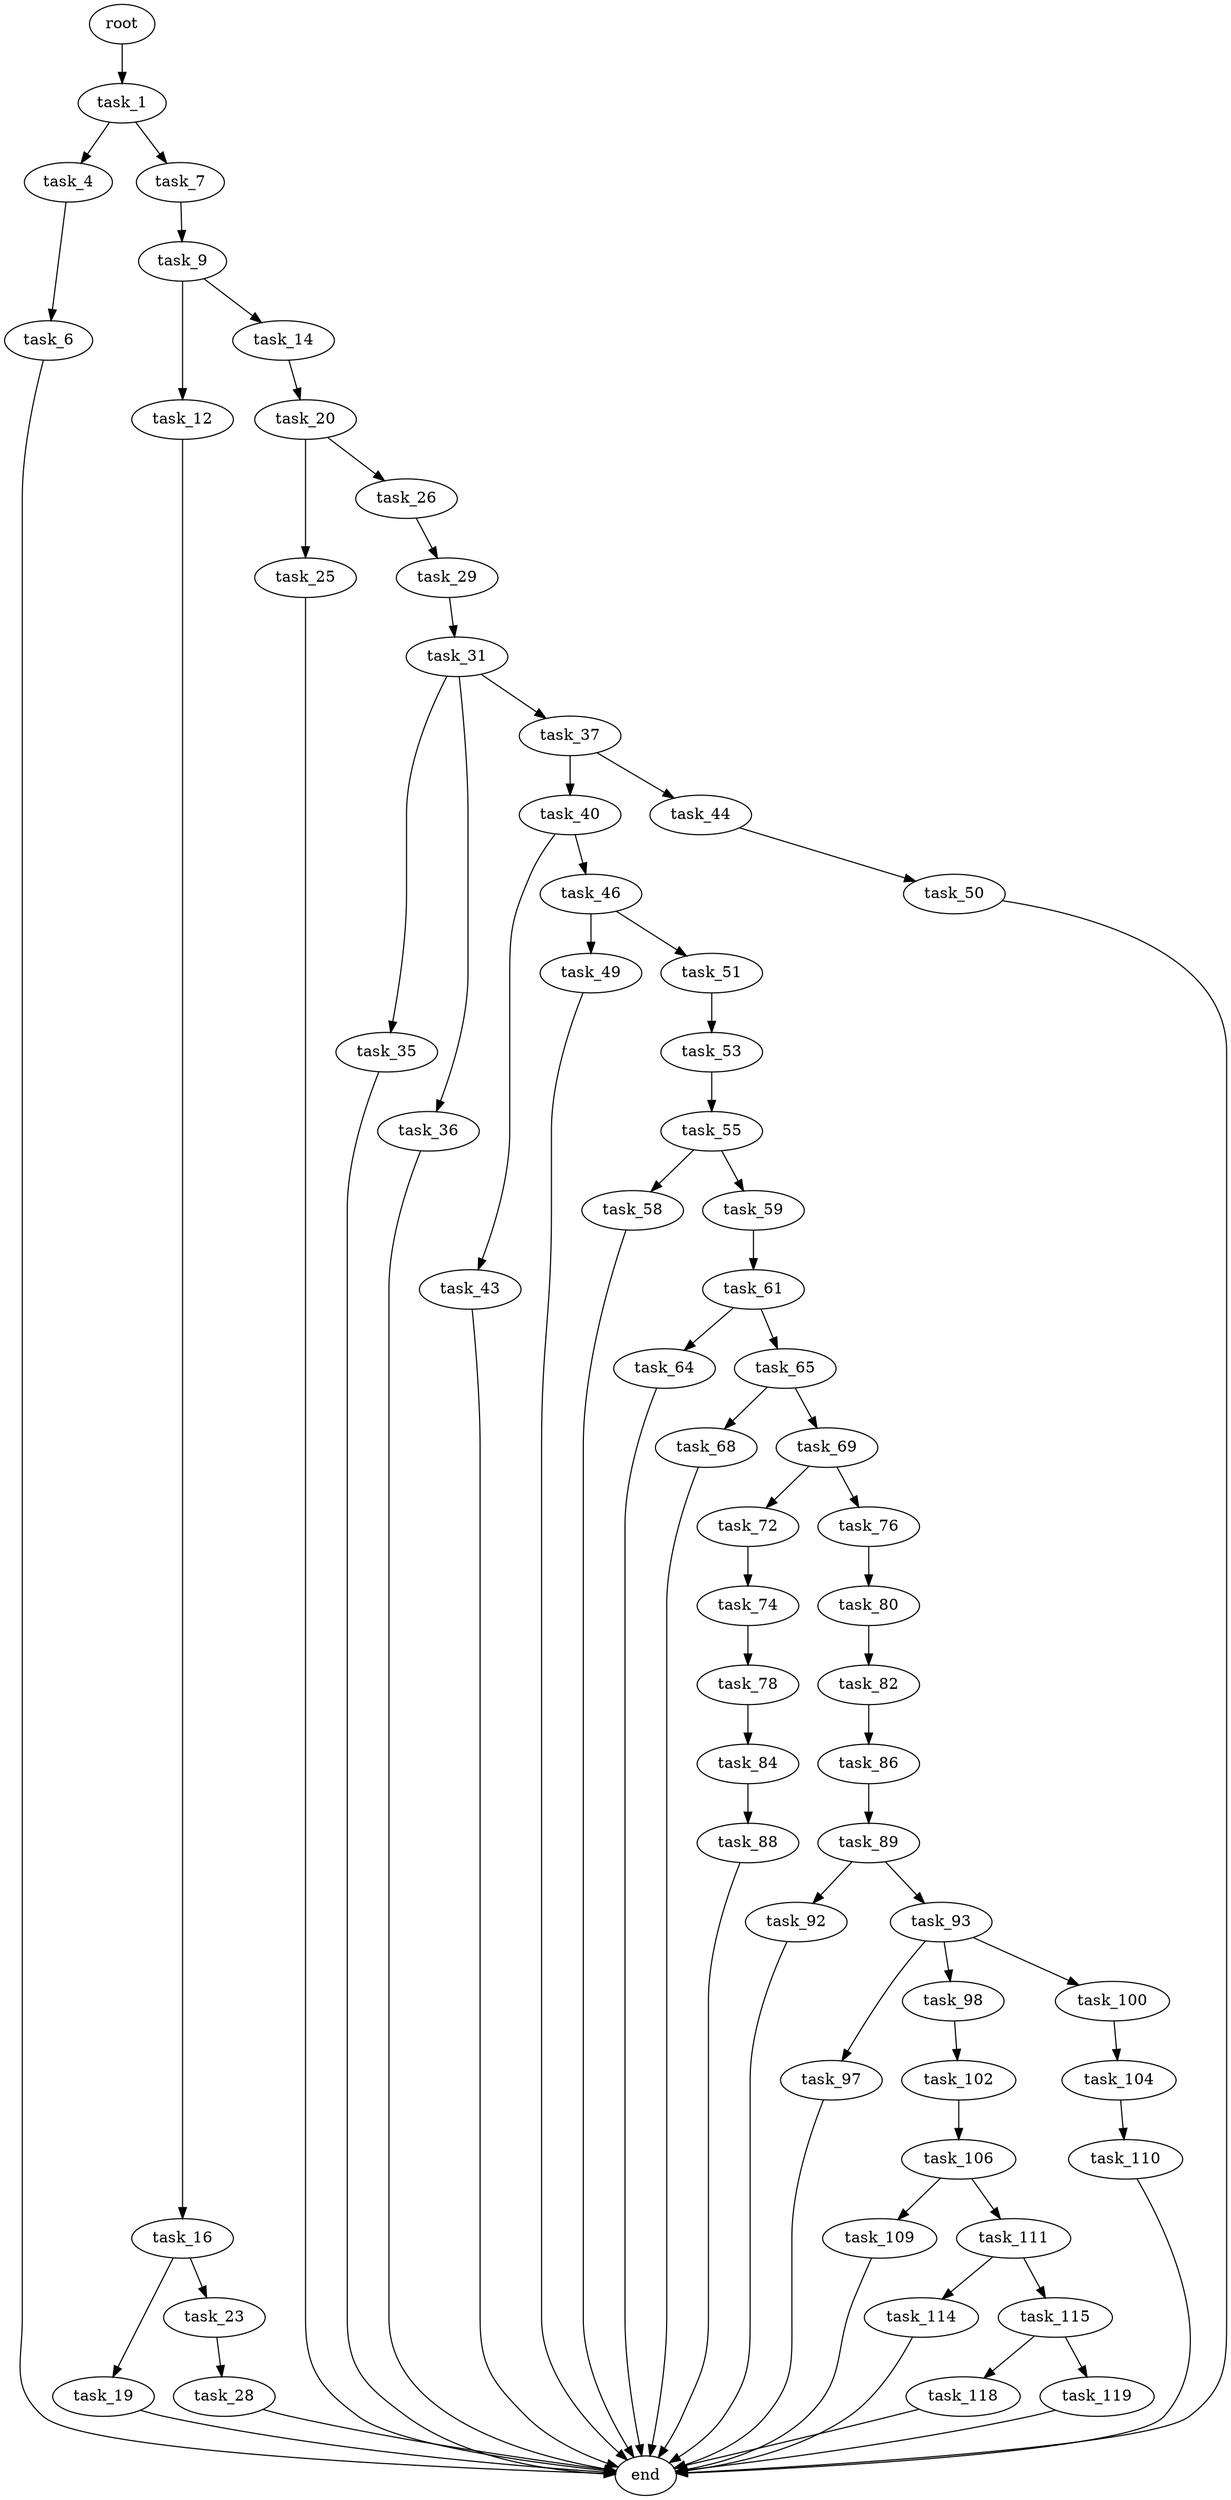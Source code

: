 digraph G {
  root [size="0.000000"];
  task_1 [size="549755813888.000000"];
  task_4 [size="68719476736.000000"];
  task_6 [size="8589934592.000000"];
  task_7 [size="231928233984.000000"];
  task_9 [size="68719476736.000000"];
  task_12 [size="28991029248.000000"];
  task_14 [size="6001793866.000000"];
  task_16 [size="20929651468.000000"];
  task_19 [size="1668890380.000000"];
  task_20 [size="2473636204.000000"];
  task_23 [size="1073741824000.000000"];
  task_25 [size="417692703000.000000"];
  task_26 [size="999620749039.000000"];
  task_28 [size="782757789696.000000"];
  task_29 [size="558700854579.000000"];
  task_31 [size="368293445632.000000"];
  task_35 [size="368293445632.000000"];
  task_36 [size="117612112259.000000"];
  task_37 [size="68719476736.000000"];
  task_40 [size="20196605838.000000"];
  task_43 [size="78041095797.000000"];
  task_44 [size="44085710077.000000"];
  task_46 [size="308879661721.000000"];
  task_49 [size="2002561925.000000"];
  task_50 [size="68719476736.000000"];
  task_51 [size="28991029248.000000"];
  task_53 [size="11977810268.000000"];
  task_55 [size="8589934592.000000"];
  task_58 [size="2124921951.000000"];
  task_59 [size="9698416550.000000"];
  task_61 [size="134217728000.000000"];
  task_64 [size="28015853608.000000"];
  task_65 [size="786917176085.000000"];
  task_68 [size="134217728000.000000"];
  task_69 [size="29266544608.000000"];
  task_72 [size="8201305075.000000"];
  task_74 [size="330543762689.000000"];
  task_76 [size="31319982140.000000"];
  task_78 [size="549755813888.000000"];
  task_80 [size="1073741824000.000000"];
  task_82 [size="82949357204.000000"];
  task_84 [size="1492237515.000000"];
  task_86 [size="260331190721.000000"];
  task_88 [size="782757789696.000000"];
  task_89 [size="1073741824000.000000"];
  task_92 [size="27131591003.000000"];
  task_93 [size="1168394376.000000"];
  task_97 [size="134217728000.000000"];
  task_98 [size="25561363955.000000"];
  task_100 [size="68719476736.000000"];
  task_102 [size="657037727.000000"];
  task_104 [size="68719476736.000000"];
  task_106 [size="16266077397.000000"];
  task_109 [size="782757789696.000000"];
  task_110 [size="231928233984.000000"];
  task_111 [size="782757789696.000000"];
  task_114 [size="1254300472818.000000"];
  task_115 [size="855634073263.000000"];
  task_118 [size="198517463637.000000"];
  task_119 [size="330439919608.000000"];
  end [size="0.000000"];

  root -> task_1 [size="1.000000"];
  task_1 -> task_4 [size="536870912.000000"];
  task_1 -> task_7 [size="536870912.000000"];
  task_4 -> task_6 [size="134217728.000000"];
  task_6 -> end [size="1.000000"];
  task_7 -> task_9 [size="301989888.000000"];
  task_9 -> task_12 [size="134217728.000000"];
  task_9 -> task_14 [size="134217728.000000"];
  task_12 -> task_16 [size="75497472.000000"];
  task_14 -> task_20 [size="134217728.000000"];
  task_16 -> task_19 [size="838860800.000000"];
  task_16 -> task_23 [size="838860800.000000"];
  task_19 -> end [size="1.000000"];
  task_20 -> task_25 [size="134217728.000000"];
  task_20 -> task_26 [size="134217728.000000"];
  task_23 -> task_28 [size="838860800.000000"];
  task_25 -> end [size="1.000000"];
  task_26 -> task_29 [size="679477248.000000"];
  task_28 -> end [size="1.000000"];
  task_29 -> task_31 [size="536870912.000000"];
  task_31 -> task_35 [size="411041792.000000"];
  task_31 -> task_36 [size="411041792.000000"];
  task_31 -> task_37 [size="411041792.000000"];
  task_35 -> end [size="1.000000"];
  task_36 -> end [size="1.000000"];
  task_37 -> task_40 [size="134217728.000000"];
  task_37 -> task_44 [size="134217728.000000"];
  task_40 -> task_43 [size="75497472.000000"];
  task_40 -> task_46 [size="75497472.000000"];
  task_43 -> end [size="1.000000"];
  task_44 -> task_50 [size="75497472.000000"];
  task_46 -> task_49 [size="209715200.000000"];
  task_46 -> task_51 [size="209715200.000000"];
  task_49 -> end [size="1.000000"];
  task_50 -> end [size="1.000000"];
  task_51 -> task_53 [size="75497472.000000"];
  task_53 -> task_55 [size="838860800.000000"];
  task_55 -> task_58 [size="33554432.000000"];
  task_55 -> task_59 [size="33554432.000000"];
  task_58 -> end [size="1.000000"];
  task_59 -> task_61 [size="838860800.000000"];
  task_61 -> task_64 [size="209715200.000000"];
  task_61 -> task_65 [size="209715200.000000"];
  task_64 -> end [size="1.000000"];
  task_65 -> task_68 [size="536870912.000000"];
  task_65 -> task_69 [size="536870912.000000"];
  task_68 -> end [size="1.000000"];
  task_69 -> task_72 [size="679477248.000000"];
  task_69 -> task_76 [size="679477248.000000"];
  task_72 -> task_74 [size="209715200.000000"];
  task_74 -> task_78 [size="209715200.000000"];
  task_76 -> task_80 [size="679477248.000000"];
  task_78 -> task_84 [size="536870912.000000"];
  task_80 -> task_82 [size="838860800.000000"];
  task_82 -> task_86 [size="134217728.000000"];
  task_84 -> task_88 [size="33554432.000000"];
  task_86 -> task_89 [size="838860800.000000"];
  task_88 -> end [size="1.000000"];
  task_89 -> task_92 [size="838860800.000000"];
  task_89 -> task_93 [size="838860800.000000"];
  task_92 -> end [size="1.000000"];
  task_93 -> task_97 [size="33554432.000000"];
  task_93 -> task_98 [size="33554432.000000"];
  task_93 -> task_100 [size="33554432.000000"];
  task_97 -> end [size="1.000000"];
  task_98 -> task_102 [size="75497472.000000"];
  task_100 -> task_104 [size="134217728.000000"];
  task_102 -> task_106 [size="33554432.000000"];
  task_104 -> task_110 [size="134217728.000000"];
  task_106 -> task_109 [size="411041792.000000"];
  task_106 -> task_111 [size="411041792.000000"];
  task_109 -> end [size="1.000000"];
  task_110 -> end [size="1.000000"];
  task_111 -> task_114 [size="679477248.000000"];
  task_111 -> task_115 [size="679477248.000000"];
  task_114 -> end [size="1.000000"];
  task_115 -> task_118 [size="838860800.000000"];
  task_115 -> task_119 [size="838860800.000000"];
  task_118 -> end [size="1.000000"];
  task_119 -> end [size="1.000000"];
}
